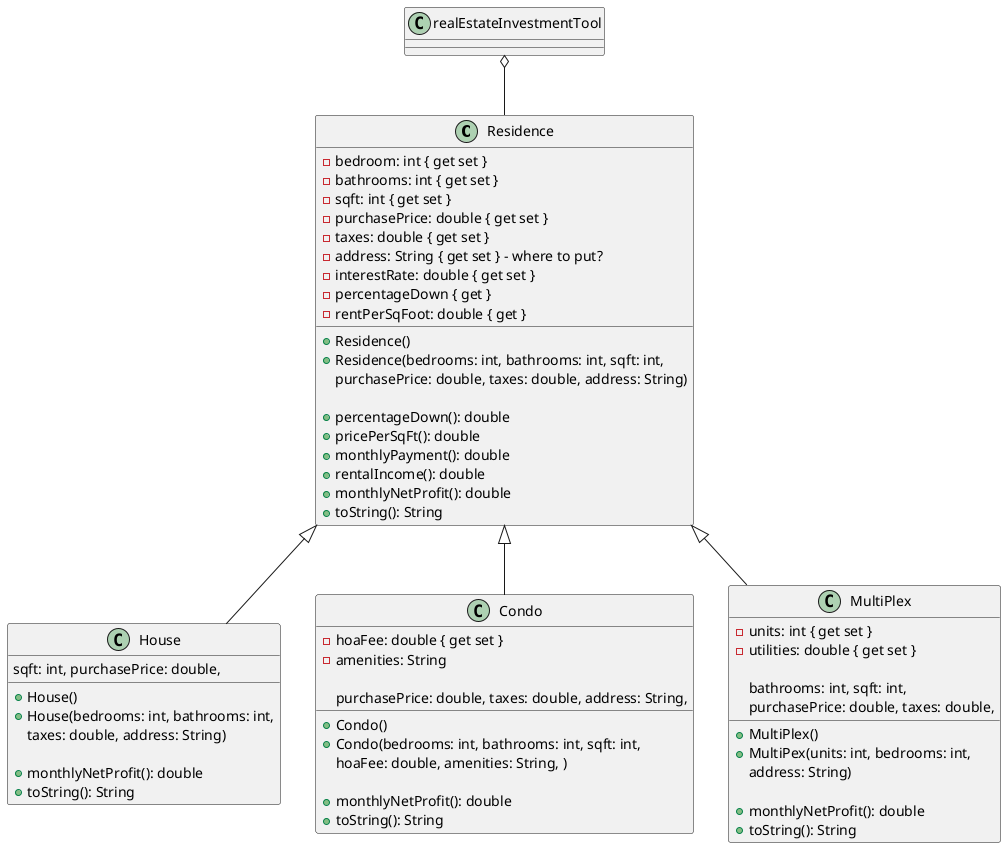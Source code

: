 @startuml

class Residence {
    -bedroom: int { get set }
    -bathrooms: int { get set }
    -sqft: int { get set }
    -purchasePrice: double { get set }
    -taxes: double { get set }
    -address: String { get set } - where to put?
    -interestRate: double { get set }
    -percentageDown { get }
    -rentPerSqFoot: double { get }

    +Residence()
    +Residence(bedrooms: int, bathrooms: int, sqft: int,
         purchasePrice: double, taxes: double, address: String)

    +percentageDown(): double
    +pricePerSqFt(): double
    +monthlyPayment(): double
    +rentalIncome(): double
    +monthlyNetProfit(): double
    +toString(): String
}

class House extends Residence {

    +House()
    +House(bedrooms: int, bathrooms: int,
         sqft: int, purchasePrice: double,
         taxes: double, address: String)

    +monthlyNetProfit(): double
    +toString(): String
}

class Condo extends Residence {
    -hoaFee: double { get set }
    -amenities: String

    +Condo()
    +Condo(bedrooms: int, bathrooms: int, sqft: int,
         purchasePrice: double, taxes: double, address: String,
         hoaFee: double, amenities: String, )

    +monthlyNetProfit(): double
    +toString(): String
}

class MultiPlex extends Residence {
    -units: int { get set }
    -utilities: double { get set }

    +MultiPlex()
    +MultiPex(units: int, bedrooms: int,
         bathrooms: int, sqft: int,
         purchasePrice: double, taxes: double,
         address: String)

    +monthlyNetProfit(): double
    +toString(): String
}

realEstateInvestmentTool o-- Residence

@enduml